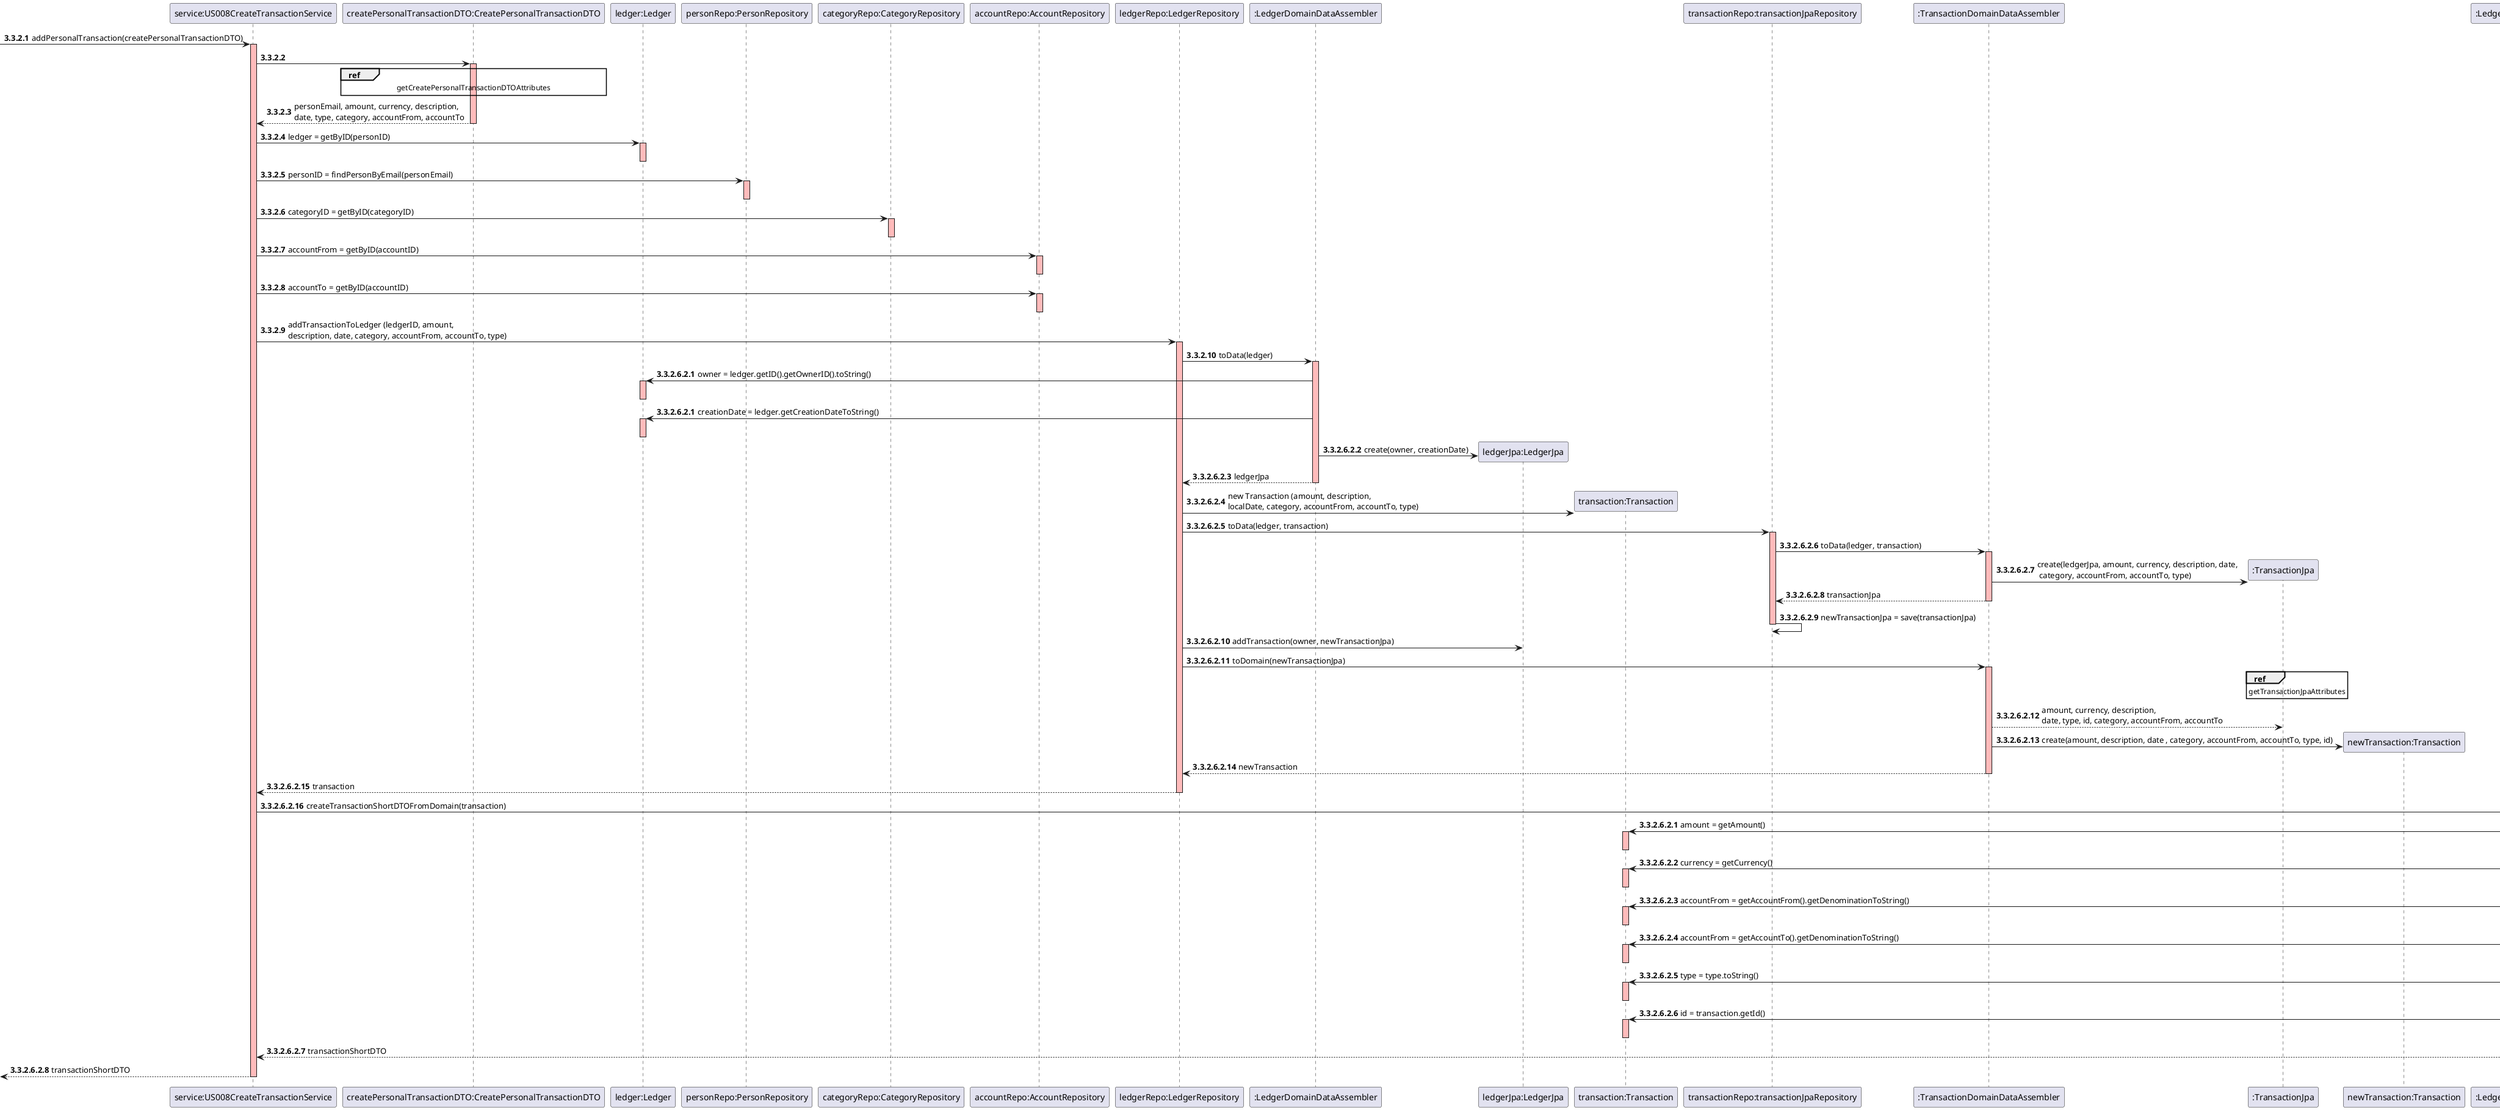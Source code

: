 @startuml

autonumber 3.3.2.1
-> "service:US008CreateTransactionService" : addPersonalTransaction(createPersonalTransactionDTO)
activate "service:US008CreateTransactionService"  #FFBBBB

"service:US008CreateTransactionService"->"createPersonalTransactionDTO:CreatePersonalTransactionDTO"
activate "createPersonalTransactionDTO:CreatePersonalTransactionDTO" #FFBBBB


ref over "createPersonalTransactionDTO:CreatePersonalTransactionDTO" : getCreatePersonalTransactionDTOAttributes
"createPersonalTransactionDTO:CreatePersonalTransactionDTO" --> "service:US008CreateTransactionService" : personEmail, amount, currency, description, \ndate, type, category, accountFrom, accountTo
deactivate "createPersonalTransactionDTO:CreatePersonalTransactionDTO"


"service:US008CreateTransactionService" -> "ledger:Ledger" : ledger = getByID(personID)
activate "ledger:Ledger" #FFBBBB
deactivate "ledger:Ledger"


"service:US008CreateTransactionService" -> "personRepo:PersonRepository" : personID = findPersonByEmail(personEmail)
activate "personRepo:PersonRepository" #FFBBBB
deactivate "personRepo:PersonRepository"

"service:US008CreateTransactionService" -> "categoryRepo:CategoryRepository" : categoryID = getByID(categoryID)
activate "categoryRepo:CategoryRepository" #FFBBBB
deactivate "categoryRepo:CategoryRepository"

"service:US008CreateTransactionService" -> "accountRepo:AccountRepository" : accountFrom = getByID(accountID)
activate "accountRepo:AccountRepository" #FFBBBB
deactivate "accountRepo:AccountRepository"

"service:US008CreateTransactionService" -> "accountRepo:AccountRepository" : accountTo = getByID(accountID)
activate "accountRepo:AccountRepository" #FFBBBB
deactivate "accountRepo:AccountRepository"

"service:US008CreateTransactionService" -> "ledgerRepo:LedgerRepository" : addTransactionToLedger (ledgerID, amount, \ndescription, date, category, accountFrom, accountTo, type)
activate "ledgerRepo:LedgerRepository" #FFBBBB


'FALTA - isIDOnRepository - validacao se o ledger esta no repositorio'




"ledgerRepo:LedgerRepository"->":LedgerDomainDataAssembler": toData(ledger)
activate ":LedgerDomainDataAssembler" #FFBBBB

autonumber 3.3.2.6.2.1
":LedgerDomainDataAssembler"->"ledger:Ledger" : owner = ledger.getID().getOwnerID().toString()
activate "ledger:Ledger" #FFBBBB
deactivate "ledger:Ledger"

autonumber 3.3.2.6.2.1
":LedgerDomainDataAssembler"->"ledger:Ledger" : creationDate = ledger.getCreationDateToString()
activate "ledger:Ledger" #FFBBBB
deactivate "ledger:Ledger"

create "ledgerJpa:LedgerJpa"
":LedgerDomainDataAssembler"->"ledgerJpa:LedgerJpa" : create(owner, creationDate)
":LedgerDomainDataAssembler"-->"ledgerRepo:LedgerRepository" : ledgerJpa
deactivate ":LedgerDomainDataAssembler"

create "transaction:Transaction"
"ledgerRepo:LedgerRepository"->"transaction:Transaction": new Transaction (amount, description, \nlocalDate, category, accountFrom, accountTo, type)

"ledgerRepo:LedgerRepository"->"transactionRepo:transactionJpaRepository": toData(ledger, transaction)
activate "transactionRepo:transactionJpaRepository" #FFBBBB

"transactionRepo:transactionJpaRepository"->":TransactionDomainDataAssembler": toData(ledger, transaction)
activate ":TransactionDomainDataAssembler" #FFBBBB

create ":TransactionJpa"
":TransactionDomainDataAssembler"->":TransactionJpa" : create(ledgerJpa, amount, currency, description, date,\n category, accountFrom, accountTo, type)
":TransactionDomainDataAssembler"-->"transactionRepo:transactionJpaRepository" : transactionJpa
deactivate ":TransactionDomainDataAssembler"

"transactionRepo:transactionJpaRepository"->"transactionRepo:transactionJpaRepository": newTransactionJpa = save(transactionJpa)
deactivate "transactionRepo:transactionJpaRepository"


"ledgerRepo:LedgerRepository"->"ledgerJpa:LedgerJpa" : addTransaction(owner, newTransactionJpa)

"ledgerRepo:LedgerRepository"->":TransactionDomainDataAssembler":toDomain(newTransactionJpa)
activate ":TransactionDomainDataAssembler" #FFBBBB


'FALTA- Checking if owner is a Group or Person:




ref over ":TransactionJpa" : getTransactionJpaAttributes
":TransactionDomainDataAssembler" --> ":TransactionJpa" : amount, currency, description, \ndate, type, id, category, accountFrom, accountTo
deactivate ":TransactionJpa"


create "newTransaction:Transaction"
":TransactionDomainDataAssembler"->"newTransaction:Transaction" : create(amount, description, date , category, accountFrom, accountTo, type, id)
":TransactionDomainDataAssembler" --> "ledgerRepo:LedgerRepository" : newTransaction
deactivate ":TransactionDomainDataAssembler"


"ledgerRepo:LedgerRepository" --> "service:US008CreateTransactionService" : transaction
deactivate "ledgerRepo:LedgerRepository"

"service:US008CreateTransactionService"->":LedgerDTOAssembler":createTransactionShortDTOFromDomain(transaction)
activate ":LedgerDTOAssembler" #FFBBBB

autonumber 3.3.2.6.2.1
":LedgerDTOAssembler"->"transaction:Transaction" : amount = getAmount()
activate "transaction:Transaction" #FFBBBB
deactivate "transaction:Transaction"

":LedgerDTOAssembler"->"transaction:Transaction" : currency = getCurrency()
activate "transaction:Transaction" #FFBBBB
deactivate "transaction:Transaction"

":LedgerDTOAssembler"->"transaction:Transaction" : accountFrom = getAccountFrom().getDenominationToString()
activate "transaction:Transaction" #FFBBBB
deactivate "transaction:Transaction"

":LedgerDTOAssembler"->"transaction:Transaction" : accountFrom = getAccountTo().getDenominationToString()
activate "transaction:Transaction" #FFBBBB
deactivate "transaction:Transaction"

":LedgerDTOAssembler"->"transaction:Transaction" : type = type.toString()
activate "transaction:Transaction" #FFBBBB
deactivate "transaction:Transaction"

":LedgerDTOAssembler"->"transaction:Transaction" : id = transaction.getId()
activate "transaction:Transaction" #FFBBBB
deactivate "transaction:Transaction"

":LedgerDTOAssembler" --> "service:US008CreateTransactionService" : transactionShortDTO
deactivate ":LedgerDTOAssembler"

<-- "service:US008CreateTransactionService" : transactionShortDTO
deactivate "service:US008CreateTransactionService"

@enduml